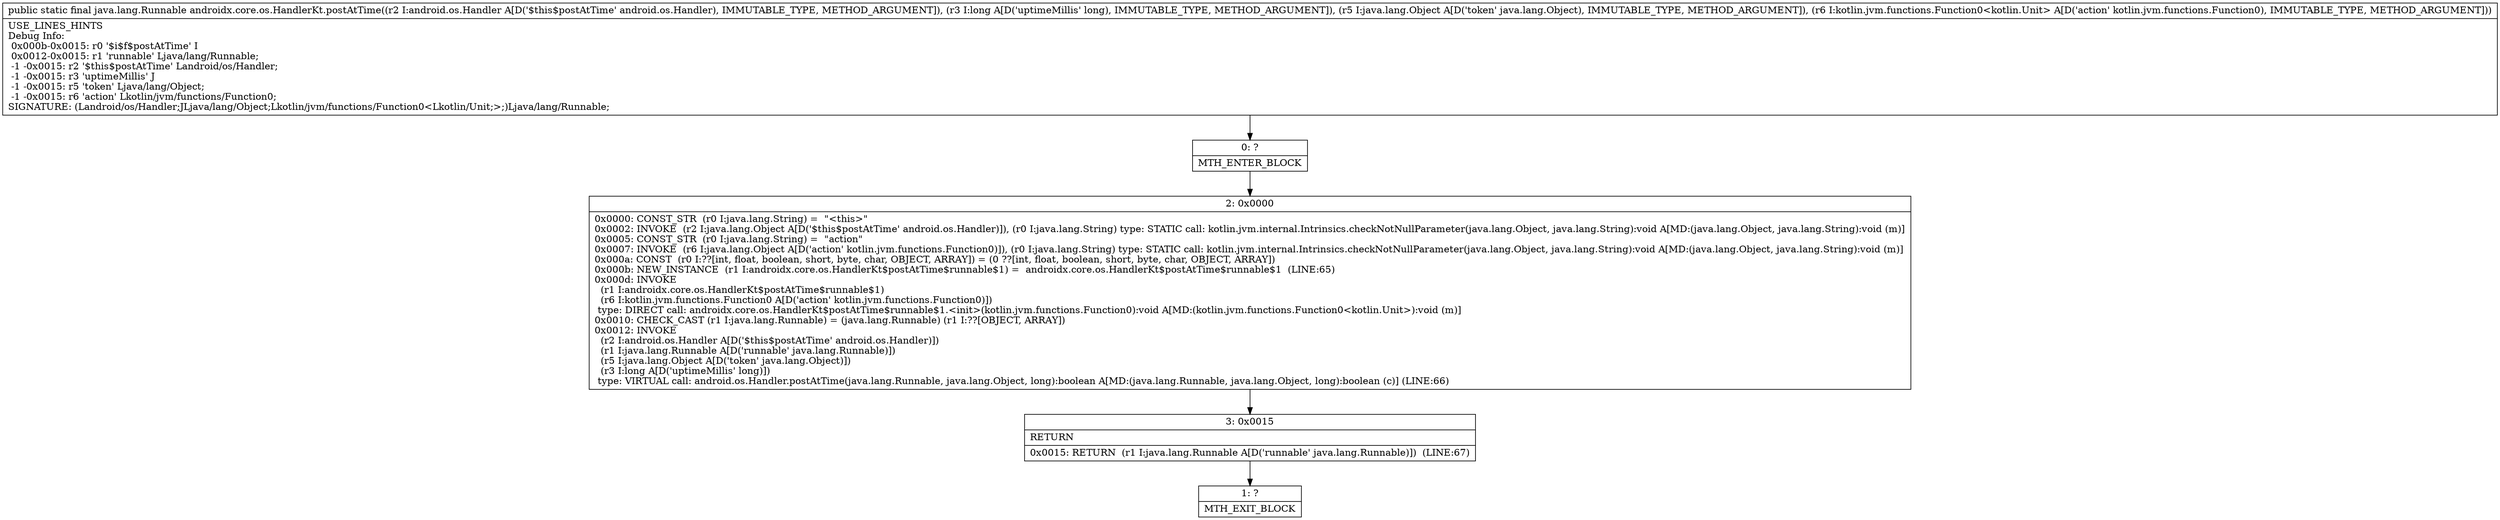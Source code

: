 digraph "CFG forandroidx.core.os.HandlerKt.postAtTime(Landroid\/os\/Handler;JLjava\/lang\/Object;Lkotlin\/jvm\/functions\/Function0;)Ljava\/lang\/Runnable;" {
Node_0 [shape=record,label="{0\:\ ?|MTH_ENTER_BLOCK\l}"];
Node_2 [shape=record,label="{2\:\ 0x0000|0x0000: CONST_STR  (r0 I:java.lang.String) =  \"\<this\>\" \l0x0002: INVOKE  (r2 I:java.lang.Object A[D('$this$postAtTime' android.os.Handler)]), (r0 I:java.lang.String) type: STATIC call: kotlin.jvm.internal.Intrinsics.checkNotNullParameter(java.lang.Object, java.lang.String):void A[MD:(java.lang.Object, java.lang.String):void (m)]\l0x0005: CONST_STR  (r0 I:java.lang.String) =  \"action\" \l0x0007: INVOKE  (r6 I:java.lang.Object A[D('action' kotlin.jvm.functions.Function0)]), (r0 I:java.lang.String) type: STATIC call: kotlin.jvm.internal.Intrinsics.checkNotNullParameter(java.lang.Object, java.lang.String):void A[MD:(java.lang.Object, java.lang.String):void (m)]\l0x000a: CONST  (r0 I:??[int, float, boolean, short, byte, char, OBJECT, ARRAY]) = (0 ??[int, float, boolean, short, byte, char, OBJECT, ARRAY]) \l0x000b: NEW_INSTANCE  (r1 I:androidx.core.os.HandlerKt$postAtTime$runnable$1) =  androidx.core.os.HandlerKt$postAtTime$runnable$1  (LINE:65)\l0x000d: INVOKE  \l  (r1 I:androidx.core.os.HandlerKt$postAtTime$runnable$1)\l  (r6 I:kotlin.jvm.functions.Function0 A[D('action' kotlin.jvm.functions.Function0)])\l type: DIRECT call: androidx.core.os.HandlerKt$postAtTime$runnable$1.\<init\>(kotlin.jvm.functions.Function0):void A[MD:(kotlin.jvm.functions.Function0\<kotlin.Unit\>):void (m)]\l0x0010: CHECK_CAST (r1 I:java.lang.Runnable) = (java.lang.Runnable) (r1 I:??[OBJECT, ARRAY]) \l0x0012: INVOKE  \l  (r2 I:android.os.Handler A[D('$this$postAtTime' android.os.Handler)])\l  (r1 I:java.lang.Runnable A[D('runnable' java.lang.Runnable)])\l  (r5 I:java.lang.Object A[D('token' java.lang.Object)])\l  (r3 I:long A[D('uptimeMillis' long)])\l type: VIRTUAL call: android.os.Handler.postAtTime(java.lang.Runnable, java.lang.Object, long):boolean A[MD:(java.lang.Runnable, java.lang.Object, long):boolean (c)] (LINE:66)\l}"];
Node_3 [shape=record,label="{3\:\ 0x0015|RETURN\l|0x0015: RETURN  (r1 I:java.lang.Runnable A[D('runnable' java.lang.Runnable)])  (LINE:67)\l}"];
Node_1 [shape=record,label="{1\:\ ?|MTH_EXIT_BLOCK\l}"];
MethodNode[shape=record,label="{public static final java.lang.Runnable androidx.core.os.HandlerKt.postAtTime((r2 I:android.os.Handler A[D('$this$postAtTime' android.os.Handler), IMMUTABLE_TYPE, METHOD_ARGUMENT]), (r3 I:long A[D('uptimeMillis' long), IMMUTABLE_TYPE, METHOD_ARGUMENT]), (r5 I:java.lang.Object A[D('token' java.lang.Object), IMMUTABLE_TYPE, METHOD_ARGUMENT]), (r6 I:kotlin.jvm.functions.Function0\<kotlin.Unit\> A[D('action' kotlin.jvm.functions.Function0), IMMUTABLE_TYPE, METHOD_ARGUMENT]))  | USE_LINES_HINTS\lDebug Info:\l  0x000b\-0x0015: r0 '$i$f$postAtTime' I\l  0x0012\-0x0015: r1 'runnable' Ljava\/lang\/Runnable;\l  \-1 \-0x0015: r2 '$this$postAtTime' Landroid\/os\/Handler;\l  \-1 \-0x0015: r3 'uptimeMillis' J\l  \-1 \-0x0015: r5 'token' Ljava\/lang\/Object;\l  \-1 \-0x0015: r6 'action' Lkotlin\/jvm\/functions\/Function0;\lSIGNATURE: (Landroid\/os\/Handler;JLjava\/lang\/Object;Lkotlin\/jvm\/functions\/Function0\<Lkotlin\/Unit;\>;)Ljava\/lang\/Runnable;\l}"];
MethodNode -> Node_0;Node_0 -> Node_2;
Node_2 -> Node_3;
Node_3 -> Node_1;
}


